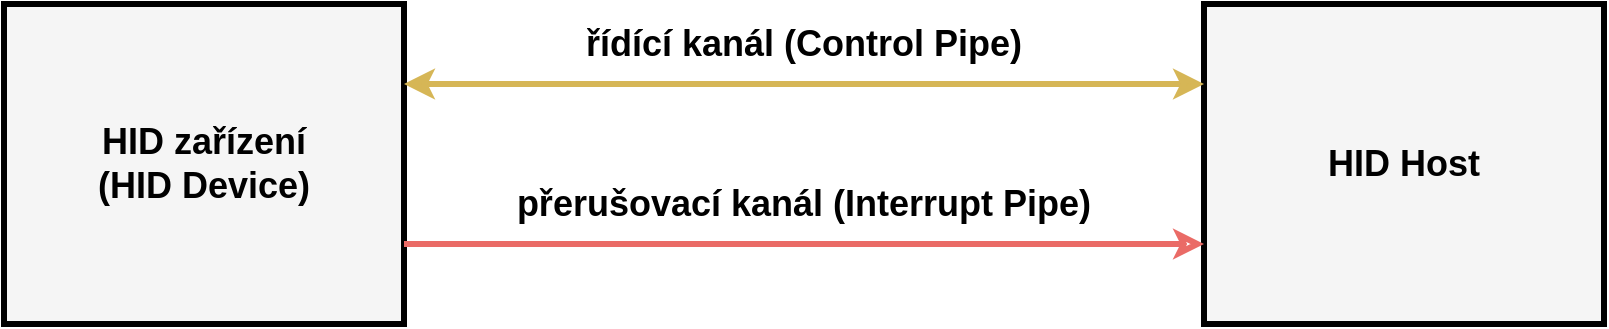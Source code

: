 <mxfile version="26.0.16">
  <diagram name="Page-1" id="Neox61E2Vatp0nYVNnNG">
    <mxGraphModel dx="1434" dy="836" grid="1" gridSize="10" guides="1" tooltips="1" connect="1" arrows="1" fold="1" page="1" pageScale="1" pageWidth="1169" pageHeight="827" math="0" shadow="0">
      <root>
        <mxCell id="0" />
        <mxCell id="1" parent="0" />
        <mxCell id="qWtRrwtmwvz5OWLaRLju-1" value="&lt;font style=&quot;font-size: 18px; color: rgb(0, 0, 0);&quot;&gt;&lt;b style=&quot;&quot;&gt;HID&amp;nbsp;&lt;/b&gt;&lt;/font&gt;&lt;b style=&quot;background-color: transparent; color: rgb(0, 0, 0); font-size: 18px;&quot;&gt;zařízení&lt;/b&gt;&lt;div&gt;&lt;font style=&quot;font-size: 18px; color: rgb(0, 0, 0);&quot;&gt;&lt;b style=&quot;&quot;&gt;(&lt;/b&gt;&lt;/font&gt;&lt;b style=&quot;color: rgb(0, 0, 0); font-size: 18px; background-color: transparent;&quot;&gt;&lt;b&gt;HID Device&lt;/b&gt;)&lt;/b&gt;&lt;/div&gt;" style="rounded=0;whiteSpace=wrap;html=1;strokeWidth=3;fillColor=#f5f5f5;fontColor=#333333;strokeColor=#000000;" parent="1" vertex="1">
          <mxGeometry x="120" y="320" width="200" height="160" as="geometry" />
        </mxCell>
        <mxCell id="qWtRrwtmwvz5OWLaRLju-2" value="&lt;font style=&quot;font-size: 18px; color: rgb(0, 0, 0);&quot;&gt;&lt;b style=&quot;&quot;&gt;HID&amp;nbsp;&lt;/b&gt;&lt;/font&gt;&lt;b style=&quot;color: rgb(0, 0, 0); font-size: 18px; background-color: transparent;&quot;&gt;Host&lt;/b&gt;" style="rounded=0;whiteSpace=wrap;html=1;strokeWidth=3;fillColor=#f5f5f5;fontColor=#333333;strokeColor=#000000;" parent="1" vertex="1">
          <mxGeometry x="720" y="320" width="200" height="160" as="geometry" />
        </mxCell>
        <mxCell id="qWtRrwtmwvz5OWLaRLju-3" value="" style="endArrow=classic;html=1;rounded=0;exitX=1;exitY=0.25;exitDx=0;exitDy=0;entryX=0;entryY=0.25;entryDx=0;entryDy=0;strokeWidth=3;fillColor=#fff2cc;strokeColor=#d6b656;startArrow=classic;startFill=1;" parent="1" source="qWtRrwtmwvz5OWLaRLju-1" target="qWtRrwtmwvz5OWLaRLju-2" edge="1">
          <mxGeometry width="50" height="50" relative="1" as="geometry">
            <mxPoint x="560" y="450" as="sourcePoint" />
            <mxPoint x="610" y="400" as="targetPoint" />
          </mxGeometry>
        </mxCell>
        <mxCell id="qWtRrwtmwvz5OWLaRLju-4" value="" style="endArrow=none;html=1;rounded=0;exitX=0;exitY=0.75;exitDx=0;exitDy=0;entryX=1;entryY=0.75;entryDx=0;entryDy=0;strokeWidth=3;fillColor=#ffe6cc;strokeColor=#EA6B66;startArrow=classic;startFill=0;" parent="1" source="qWtRrwtmwvz5OWLaRLju-2" target="qWtRrwtmwvz5OWLaRLju-1" edge="1">
          <mxGeometry width="50" height="50" relative="1" as="geometry">
            <mxPoint x="560" y="450" as="sourcePoint" />
            <mxPoint x="610" y="400" as="targetPoint" />
          </mxGeometry>
        </mxCell>
        <mxCell id="qWtRrwtmwvz5OWLaRLju-5" value="&lt;font style=&quot;font-size: 18px; color: rgb(0, 0, 0);&quot;&gt;&lt;b&gt;řídící kanál&amp;nbsp;&lt;/b&gt;&lt;b style=&quot;&quot;&gt;(&lt;/b&gt;&lt;b&gt;Control Pipe&lt;/b&gt;&lt;b style=&quot;&quot;&gt;)&lt;/b&gt;&lt;/font&gt;" style="text;html=1;align=center;verticalAlign=middle;whiteSpace=wrap;rounded=0;" parent="1" vertex="1">
          <mxGeometry x="370" y="320" width="300" height="40" as="geometry" />
        </mxCell>
        <mxCell id="qWtRrwtmwvz5OWLaRLju-6" value="&lt;font style=&quot;font-size: 18px; color: rgb(0, 0, 0);&quot;&gt;&lt;b&gt;přerušovací kanál&amp;nbsp;&lt;/b&gt;&lt;b style=&quot;&quot;&gt;(&lt;/b&gt;&lt;/font&gt;&lt;b style=&quot;font-size: 18px;&quot;&gt;Interrupt Pipe&lt;/b&gt;&lt;span style=&quot;font-size: 18px;&quot;&gt;&lt;b&gt;)&lt;/b&gt;&lt;/span&gt;" style="text;html=1;align=center;verticalAlign=middle;whiteSpace=wrap;rounded=0;" parent="1" vertex="1">
          <mxGeometry x="370" y="400" width="300" height="40" as="geometry" />
        </mxCell>
      </root>
    </mxGraphModel>
  </diagram>
</mxfile>

